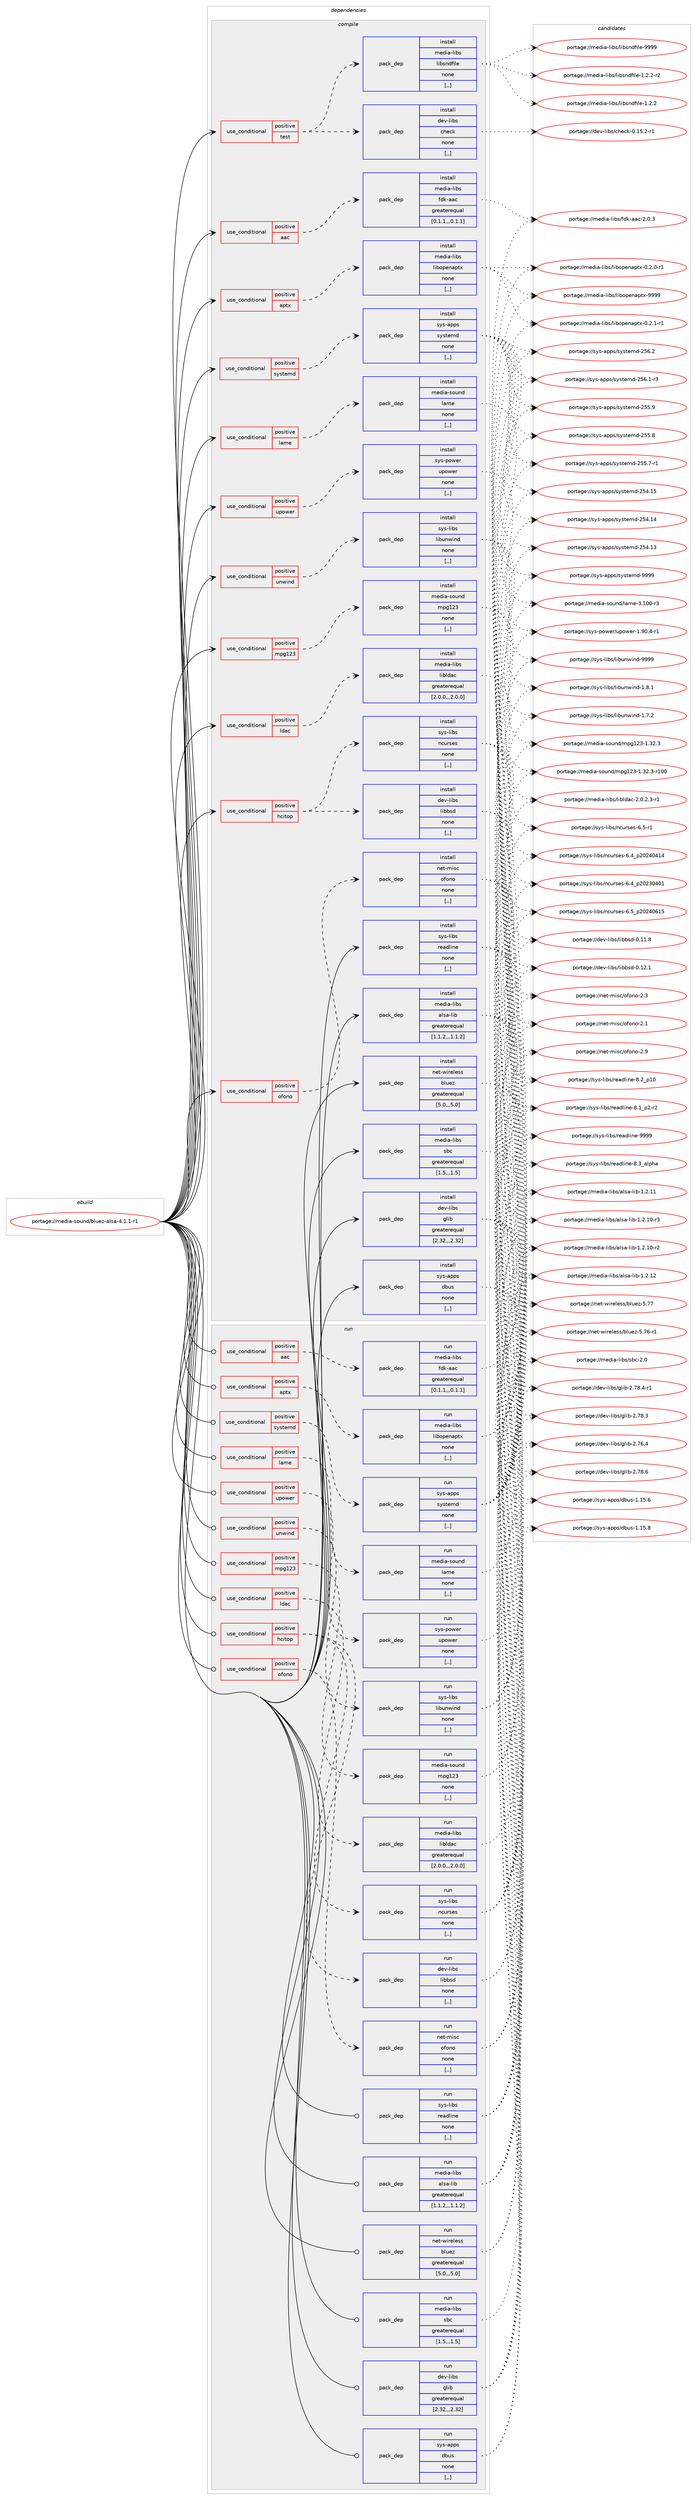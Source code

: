 digraph prolog {

# *************
# Graph options
# *************

newrank=true;
concentrate=true;
compound=true;
graph [rankdir=LR,fontname=Helvetica,fontsize=10,ranksep=1.5];#, ranksep=2.5, nodesep=0.2];
edge  [arrowhead=vee];
node  [fontname=Helvetica,fontsize=10];

# **********
# The ebuild
# **********

subgraph cluster_leftcol {
color=gray;
rank=same;
label=<<i>ebuild</i>>;
id [label="portage://media-sound/bluez-alsa-4.1.1-r1", color=red, width=4, href="../media-sound/bluez-alsa-4.1.1-r1.svg"];
}

# ****************
# The dependencies
# ****************

subgraph cluster_midcol {
color=gray;
label=<<i>dependencies</i>>;
subgraph cluster_compile {
fillcolor="#eeeeee";
style=filled;
label=<<i>compile</i>>;
subgraph cond78597 {
dependency310716 [label=<<TABLE BORDER="0" CELLBORDER="1" CELLSPACING="0" CELLPADDING="4"><TR><TD ROWSPAN="3" CELLPADDING="10">use_conditional</TD></TR><TR><TD>positive</TD></TR><TR><TD>aac</TD></TR></TABLE>>, shape=none, color=red];
subgraph pack229688 {
dependency310717 [label=<<TABLE BORDER="0" CELLBORDER="1" CELLSPACING="0" CELLPADDING="4" WIDTH="220"><TR><TD ROWSPAN="6" CELLPADDING="30">pack_dep</TD></TR><TR><TD WIDTH="110">install</TD></TR><TR><TD>media-libs</TD></TR><TR><TD>fdk-aac</TD></TR><TR><TD>greaterequal</TD></TR><TR><TD>[0.1.1,,,0.1.1]</TD></TR></TABLE>>, shape=none, color=blue];
}
dependency310716:e -> dependency310717:w [weight=20,style="dashed",arrowhead="vee"];
}
id:e -> dependency310716:w [weight=20,style="solid",arrowhead="vee"];
subgraph cond78598 {
dependency310718 [label=<<TABLE BORDER="0" CELLBORDER="1" CELLSPACING="0" CELLPADDING="4"><TR><TD ROWSPAN="3" CELLPADDING="10">use_conditional</TD></TR><TR><TD>positive</TD></TR><TR><TD>aptx</TD></TR></TABLE>>, shape=none, color=red];
subgraph pack229689 {
dependency310719 [label=<<TABLE BORDER="0" CELLBORDER="1" CELLSPACING="0" CELLPADDING="4" WIDTH="220"><TR><TD ROWSPAN="6" CELLPADDING="30">pack_dep</TD></TR><TR><TD WIDTH="110">install</TD></TR><TR><TD>media-libs</TD></TR><TR><TD>libopenaptx</TD></TR><TR><TD>none</TD></TR><TR><TD>[,,]</TD></TR></TABLE>>, shape=none, color=blue];
}
dependency310718:e -> dependency310719:w [weight=20,style="dashed",arrowhead="vee"];
}
id:e -> dependency310718:w [weight=20,style="solid",arrowhead="vee"];
subgraph cond78599 {
dependency310720 [label=<<TABLE BORDER="0" CELLBORDER="1" CELLSPACING="0" CELLPADDING="4"><TR><TD ROWSPAN="3" CELLPADDING="10">use_conditional</TD></TR><TR><TD>positive</TD></TR><TR><TD>hcitop</TD></TR></TABLE>>, shape=none, color=red];
subgraph pack229690 {
dependency310721 [label=<<TABLE BORDER="0" CELLBORDER="1" CELLSPACING="0" CELLPADDING="4" WIDTH="220"><TR><TD ROWSPAN="6" CELLPADDING="30">pack_dep</TD></TR><TR><TD WIDTH="110">install</TD></TR><TR><TD>dev-libs</TD></TR><TR><TD>libbsd</TD></TR><TR><TD>none</TD></TR><TR><TD>[,,]</TD></TR></TABLE>>, shape=none, color=blue];
}
dependency310720:e -> dependency310721:w [weight=20,style="dashed",arrowhead="vee"];
subgraph pack229691 {
dependency310722 [label=<<TABLE BORDER="0" CELLBORDER="1" CELLSPACING="0" CELLPADDING="4" WIDTH="220"><TR><TD ROWSPAN="6" CELLPADDING="30">pack_dep</TD></TR><TR><TD WIDTH="110">install</TD></TR><TR><TD>sys-libs</TD></TR><TR><TD>ncurses</TD></TR><TR><TD>none</TD></TR><TR><TD>[,,]</TD></TR></TABLE>>, shape=none, color=blue];
}
dependency310720:e -> dependency310722:w [weight=20,style="dashed",arrowhead="vee"];
}
id:e -> dependency310720:w [weight=20,style="solid",arrowhead="vee"];
subgraph cond78600 {
dependency310723 [label=<<TABLE BORDER="0" CELLBORDER="1" CELLSPACING="0" CELLPADDING="4"><TR><TD ROWSPAN="3" CELLPADDING="10">use_conditional</TD></TR><TR><TD>positive</TD></TR><TR><TD>lame</TD></TR></TABLE>>, shape=none, color=red];
subgraph pack229692 {
dependency310724 [label=<<TABLE BORDER="0" CELLBORDER="1" CELLSPACING="0" CELLPADDING="4" WIDTH="220"><TR><TD ROWSPAN="6" CELLPADDING="30">pack_dep</TD></TR><TR><TD WIDTH="110">install</TD></TR><TR><TD>media-sound</TD></TR><TR><TD>lame</TD></TR><TR><TD>none</TD></TR><TR><TD>[,,]</TD></TR></TABLE>>, shape=none, color=blue];
}
dependency310723:e -> dependency310724:w [weight=20,style="dashed",arrowhead="vee"];
}
id:e -> dependency310723:w [weight=20,style="solid",arrowhead="vee"];
subgraph cond78601 {
dependency310725 [label=<<TABLE BORDER="0" CELLBORDER="1" CELLSPACING="0" CELLPADDING="4"><TR><TD ROWSPAN="3" CELLPADDING="10">use_conditional</TD></TR><TR><TD>positive</TD></TR><TR><TD>ldac</TD></TR></TABLE>>, shape=none, color=red];
subgraph pack229693 {
dependency310726 [label=<<TABLE BORDER="0" CELLBORDER="1" CELLSPACING="0" CELLPADDING="4" WIDTH="220"><TR><TD ROWSPAN="6" CELLPADDING="30">pack_dep</TD></TR><TR><TD WIDTH="110">install</TD></TR><TR><TD>media-libs</TD></TR><TR><TD>libldac</TD></TR><TR><TD>greaterequal</TD></TR><TR><TD>[2.0.0,,,2.0.0]</TD></TR></TABLE>>, shape=none, color=blue];
}
dependency310725:e -> dependency310726:w [weight=20,style="dashed",arrowhead="vee"];
}
id:e -> dependency310725:w [weight=20,style="solid",arrowhead="vee"];
subgraph cond78602 {
dependency310727 [label=<<TABLE BORDER="0" CELLBORDER="1" CELLSPACING="0" CELLPADDING="4"><TR><TD ROWSPAN="3" CELLPADDING="10">use_conditional</TD></TR><TR><TD>positive</TD></TR><TR><TD>mpg123</TD></TR></TABLE>>, shape=none, color=red];
subgraph pack229694 {
dependency310728 [label=<<TABLE BORDER="0" CELLBORDER="1" CELLSPACING="0" CELLPADDING="4" WIDTH="220"><TR><TD ROWSPAN="6" CELLPADDING="30">pack_dep</TD></TR><TR><TD WIDTH="110">install</TD></TR><TR><TD>media-sound</TD></TR><TR><TD>mpg123</TD></TR><TR><TD>none</TD></TR><TR><TD>[,,]</TD></TR></TABLE>>, shape=none, color=blue];
}
dependency310727:e -> dependency310728:w [weight=20,style="dashed",arrowhead="vee"];
}
id:e -> dependency310727:w [weight=20,style="solid",arrowhead="vee"];
subgraph cond78603 {
dependency310729 [label=<<TABLE BORDER="0" CELLBORDER="1" CELLSPACING="0" CELLPADDING="4"><TR><TD ROWSPAN="3" CELLPADDING="10">use_conditional</TD></TR><TR><TD>positive</TD></TR><TR><TD>ofono</TD></TR></TABLE>>, shape=none, color=red];
subgraph pack229695 {
dependency310730 [label=<<TABLE BORDER="0" CELLBORDER="1" CELLSPACING="0" CELLPADDING="4" WIDTH="220"><TR><TD ROWSPAN="6" CELLPADDING="30">pack_dep</TD></TR><TR><TD WIDTH="110">install</TD></TR><TR><TD>net-misc</TD></TR><TR><TD>ofono</TD></TR><TR><TD>none</TD></TR><TR><TD>[,,]</TD></TR></TABLE>>, shape=none, color=blue];
}
dependency310729:e -> dependency310730:w [weight=20,style="dashed",arrowhead="vee"];
}
id:e -> dependency310729:w [weight=20,style="solid",arrowhead="vee"];
subgraph cond78604 {
dependency310731 [label=<<TABLE BORDER="0" CELLBORDER="1" CELLSPACING="0" CELLPADDING="4"><TR><TD ROWSPAN="3" CELLPADDING="10">use_conditional</TD></TR><TR><TD>positive</TD></TR><TR><TD>systemd</TD></TR></TABLE>>, shape=none, color=red];
subgraph pack229696 {
dependency310732 [label=<<TABLE BORDER="0" CELLBORDER="1" CELLSPACING="0" CELLPADDING="4" WIDTH="220"><TR><TD ROWSPAN="6" CELLPADDING="30">pack_dep</TD></TR><TR><TD WIDTH="110">install</TD></TR><TR><TD>sys-apps</TD></TR><TR><TD>systemd</TD></TR><TR><TD>none</TD></TR><TR><TD>[,,]</TD></TR></TABLE>>, shape=none, color=blue];
}
dependency310731:e -> dependency310732:w [weight=20,style="dashed",arrowhead="vee"];
}
id:e -> dependency310731:w [weight=20,style="solid",arrowhead="vee"];
subgraph cond78605 {
dependency310733 [label=<<TABLE BORDER="0" CELLBORDER="1" CELLSPACING="0" CELLPADDING="4"><TR><TD ROWSPAN="3" CELLPADDING="10">use_conditional</TD></TR><TR><TD>positive</TD></TR><TR><TD>test</TD></TR></TABLE>>, shape=none, color=red];
subgraph pack229697 {
dependency310734 [label=<<TABLE BORDER="0" CELLBORDER="1" CELLSPACING="0" CELLPADDING="4" WIDTH="220"><TR><TD ROWSPAN="6" CELLPADDING="30">pack_dep</TD></TR><TR><TD WIDTH="110">install</TD></TR><TR><TD>dev-libs</TD></TR><TR><TD>check</TD></TR><TR><TD>none</TD></TR><TR><TD>[,,]</TD></TR></TABLE>>, shape=none, color=blue];
}
dependency310733:e -> dependency310734:w [weight=20,style="dashed",arrowhead="vee"];
subgraph pack229698 {
dependency310735 [label=<<TABLE BORDER="0" CELLBORDER="1" CELLSPACING="0" CELLPADDING="4" WIDTH="220"><TR><TD ROWSPAN="6" CELLPADDING="30">pack_dep</TD></TR><TR><TD WIDTH="110">install</TD></TR><TR><TD>media-libs</TD></TR><TR><TD>libsndfile</TD></TR><TR><TD>none</TD></TR><TR><TD>[,,]</TD></TR></TABLE>>, shape=none, color=blue];
}
dependency310733:e -> dependency310735:w [weight=20,style="dashed",arrowhead="vee"];
}
id:e -> dependency310733:w [weight=20,style="solid",arrowhead="vee"];
subgraph cond78606 {
dependency310736 [label=<<TABLE BORDER="0" CELLBORDER="1" CELLSPACING="0" CELLPADDING="4"><TR><TD ROWSPAN="3" CELLPADDING="10">use_conditional</TD></TR><TR><TD>positive</TD></TR><TR><TD>unwind</TD></TR></TABLE>>, shape=none, color=red];
subgraph pack229699 {
dependency310737 [label=<<TABLE BORDER="0" CELLBORDER="1" CELLSPACING="0" CELLPADDING="4" WIDTH="220"><TR><TD ROWSPAN="6" CELLPADDING="30">pack_dep</TD></TR><TR><TD WIDTH="110">install</TD></TR><TR><TD>sys-libs</TD></TR><TR><TD>libunwind</TD></TR><TR><TD>none</TD></TR><TR><TD>[,,]</TD></TR></TABLE>>, shape=none, color=blue];
}
dependency310736:e -> dependency310737:w [weight=20,style="dashed",arrowhead="vee"];
}
id:e -> dependency310736:w [weight=20,style="solid",arrowhead="vee"];
subgraph cond78607 {
dependency310738 [label=<<TABLE BORDER="0" CELLBORDER="1" CELLSPACING="0" CELLPADDING="4"><TR><TD ROWSPAN="3" CELLPADDING="10">use_conditional</TD></TR><TR><TD>positive</TD></TR><TR><TD>upower</TD></TR></TABLE>>, shape=none, color=red];
subgraph pack229700 {
dependency310739 [label=<<TABLE BORDER="0" CELLBORDER="1" CELLSPACING="0" CELLPADDING="4" WIDTH="220"><TR><TD ROWSPAN="6" CELLPADDING="30">pack_dep</TD></TR><TR><TD WIDTH="110">install</TD></TR><TR><TD>sys-power</TD></TR><TR><TD>upower</TD></TR><TR><TD>none</TD></TR><TR><TD>[,,]</TD></TR></TABLE>>, shape=none, color=blue];
}
dependency310738:e -> dependency310739:w [weight=20,style="dashed",arrowhead="vee"];
}
id:e -> dependency310738:w [weight=20,style="solid",arrowhead="vee"];
subgraph pack229701 {
dependency310740 [label=<<TABLE BORDER="0" CELLBORDER="1" CELLSPACING="0" CELLPADDING="4" WIDTH="220"><TR><TD ROWSPAN="6" CELLPADDING="30">pack_dep</TD></TR><TR><TD WIDTH="110">install</TD></TR><TR><TD>dev-libs</TD></TR><TR><TD>glib</TD></TR><TR><TD>greaterequal</TD></TR><TR><TD>[2.32,,,2.32]</TD></TR></TABLE>>, shape=none, color=blue];
}
id:e -> dependency310740:w [weight=20,style="solid",arrowhead="vee"];
subgraph pack229702 {
dependency310741 [label=<<TABLE BORDER="0" CELLBORDER="1" CELLSPACING="0" CELLPADDING="4" WIDTH="220"><TR><TD ROWSPAN="6" CELLPADDING="30">pack_dep</TD></TR><TR><TD WIDTH="110">install</TD></TR><TR><TD>media-libs</TD></TR><TR><TD>alsa-lib</TD></TR><TR><TD>greaterequal</TD></TR><TR><TD>[1.1.2,,,1.1.2]</TD></TR></TABLE>>, shape=none, color=blue];
}
id:e -> dependency310741:w [weight=20,style="solid",arrowhead="vee"];
subgraph pack229703 {
dependency310742 [label=<<TABLE BORDER="0" CELLBORDER="1" CELLSPACING="0" CELLPADDING="4" WIDTH="220"><TR><TD ROWSPAN="6" CELLPADDING="30">pack_dep</TD></TR><TR><TD WIDTH="110">install</TD></TR><TR><TD>media-libs</TD></TR><TR><TD>sbc</TD></TR><TR><TD>greaterequal</TD></TR><TR><TD>[1.5,,,1.5]</TD></TR></TABLE>>, shape=none, color=blue];
}
id:e -> dependency310742:w [weight=20,style="solid",arrowhead="vee"];
subgraph pack229704 {
dependency310743 [label=<<TABLE BORDER="0" CELLBORDER="1" CELLSPACING="0" CELLPADDING="4" WIDTH="220"><TR><TD ROWSPAN="6" CELLPADDING="30">pack_dep</TD></TR><TR><TD WIDTH="110">install</TD></TR><TR><TD>net-wireless</TD></TR><TR><TD>bluez</TD></TR><TR><TD>greaterequal</TD></TR><TR><TD>[5.0,,,5.0]</TD></TR></TABLE>>, shape=none, color=blue];
}
id:e -> dependency310743:w [weight=20,style="solid",arrowhead="vee"];
subgraph pack229705 {
dependency310744 [label=<<TABLE BORDER="0" CELLBORDER="1" CELLSPACING="0" CELLPADDING="4" WIDTH="220"><TR><TD ROWSPAN="6" CELLPADDING="30">pack_dep</TD></TR><TR><TD WIDTH="110">install</TD></TR><TR><TD>sys-apps</TD></TR><TR><TD>dbus</TD></TR><TR><TD>none</TD></TR><TR><TD>[,,]</TD></TR></TABLE>>, shape=none, color=blue];
}
id:e -> dependency310744:w [weight=20,style="solid",arrowhead="vee"];
subgraph pack229706 {
dependency310745 [label=<<TABLE BORDER="0" CELLBORDER="1" CELLSPACING="0" CELLPADDING="4" WIDTH="220"><TR><TD ROWSPAN="6" CELLPADDING="30">pack_dep</TD></TR><TR><TD WIDTH="110">install</TD></TR><TR><TD>sys-libs</TD></TR><TR><TD>readline</TD></TR><TR><TD>none</TD></TR><TR><TD>[,,]</TD></TR></TABLE>>, shape=none, color=blue];
}
id:e -> dependency310745:w [weight=20,style="solid",arrowhead="vee"];
}
subgraph cluster_compileandrun {
fillcolor="#eeeeee";
style=filled;
label=<<i>compile and run</i>>;
}
subgraph cluster_run {
fillcolor="#eeeeee";
style=filled;
label=<<i>run</i>>;
subgraph cond78608 {
dependency310746 [label=<<TABLE BORDER="0" CELLBORDER="1" CELLSPACING="0" CELLPADDING="4"><TR><TD ROWSPAN="3" CELLPADDING="10">use_conditional</TD></TR><TR><TD>positive</TD></TR><TR><TD>aac</TD></TR></TABLE>>, shape=none, color=red];
subgraph pack229707 {
dependency310747 [label=<<TABLE BORDER="0" CELLBORDER="1" CELLSPACING="0" CELLPADDING="4" WIDTH="220"><TR><TD ROWSPAN="6" CELLPADDING="30">pack_dep</TD></TR><TR><TD WIDTH="110">run</TD></TR><TR><TD>media-libs</TD></TR><TR><TD>fdk-aac</TD></TR><TR><TD>greaterequal</TD></TR><TR><TD>[0.1.1,,,0.1.1]</TD></TR></TABLE>>, shape=none, color=blue];
}
dependency310746:e -> dependency310747:w [weight=20,style="dashed",arrowhead="vee"];
}
id:e -> dependency310746:w [weight=20,style="solid",arrowhead="odot"];
subgraph cond78609 {
dependency310748 [label=<<TABLE BORDER="0" CELLBORDER="1" CELLSPACING="0" CELLPADDING="4"><TR><TD ROWSPAN="3" CELLPADDING="10">use_conditional</TD></TR><TR><TD>positive</TD></TR><TR><TD>aptx</TD></TR></TABLE>>, shape=none, color=red];
subgraph pack229708 {
dependency310749 [label=<<TABLE BORDER="0" CELLBORDER="1" CELLSPACING="0" CELLPADDING="4" WIDTH="220"><TR><TD ROWSPAN="6" CELLPADDING="30">pack_dep</TD></TR><TR><TD WIDTH="110">run</TD></TR><TR><TD>media-libs</TD></TR><TR><TD>libopenaptx</TD></TR><TR><TD>none</TD></TR><TR><TD>[,,]</TD></TR></TABLE>>, shape=none, color=blue];
}
dependency310748:e -> dependency310749:w [weight=20,style="dashed",arrowhead="vee"];
}
id:e -> dependency310748:w [weight=20,style="solid",arrowhead="odot"];
subgraph cond78610 {
dependency310750 [label=<<TABLE BORDER="0" CELLBORDER="1" CELLSPACING="0" CELLPADDING="4"><TR><TD ROWSPAN="3" CELLPADDING="10">use_conditional</TD></TR><TR><TD>positive</TD></TR><TR><TD>hcitop</TD></TR></TABLE>>, shape=none, color=red];
subgraph pack229709 {
dependency310751 [label=<<TABLE BORDER="0" CELLBORDER="1" CELLSPACING="0" CELLPADDING="4" WIDTH="220"><TR><TD ROWSPAN="6" CELLPADDING="30">pack_dep</TD></TR><TR><TD WIDTH="110">run</TD></TR><TR><TD>dev-libs</TD></TR><TR><TD>libbsd</TD></TR><TR><TD>none</TD></TR><TR><TD>[,,]</TD></TR></TABLE>>, shape=none, color=blue];
}
dependency310750:e -> dependency310751:w [weight=20,style="dashed",arrowhead="vee"];
subgraph pack229710 {
dependency310752 [label=<<TABLE BORDER="0" CELLBORDER="1" CELLSPACING="0" CELLPADDING="4" WIDTH="220"><TR><TD ROWSPAN="6" CELLPADDING="30">pack_dep</TD></TR><TR><TD WIDTH="110">run</TD></TR><TR><TD>sys-libs</TD></TR><TR><TD>ncurses</TD></TR><TR><TD>none</TD></TR><TR><TD>[,,]</TD></TR></TABLE>>, shape=none, color=blue];
}
dependency310750:e -> dependency310752:w [weight=20,style="dashed",arrowhead="vee"];
}
id:e -> dependency310750:w [weight=20,style="solid",arrowhead="odot"];
subgraph cond78611 {
dependency310753 [label=<<TABLE BORDER="0" CELLBORDER="1" CELLSPACING="0" CELLPADDING="4"><TR><TD ROWSPAN="3" CELLPADDING="10">use_conditional</TD></TR><TR><TD>positive</TD></TR><TR><TD>lame</TD></TR></TABLE>>, shape=none, color=red];
subgraph pack229711 {
dependency310754 [label=<<TABLE BORDER="0" CELLBORDER="1" CELLSPACING="0" CELLPADDING="4" WIDTH="220"><TR><TD ROWSPAN="6" CELLPADDING="30">pack_dep</TD></TR><TR><TD WIDTH="110">run</TD></TR><TR><TD>media-sound</TD></TR><TR><TD>lame</TD></TR><TR><TD>none</TD></TR><TR><TD>[,,]</TD></TR></TABLE>>, shape=none, color=blue];
}
dependency310753:e -> dependency310754:w [weight=20,style="dashed",arrowhead="vee"];
}
id:e -> dependency310753:w [weight=20,style="solid",arrowhead="odot"];
subgraph cond78612 {
dependency310755 [label=<<TABLE BORDER="0" CELLBORDER="1" CELLSPACING="0" CELLPADDING="4"><TR><TD ROWSPAN="3" CELLPADDING="10">use_conditional</TD></TR><TR><TD>positive</TD></TR><TR><TD>ldac</TD></TR></TABLE>>, shape=none, color=red];
subgraph pack229712 {
dependency310756 [label=<<TABLE BORDER="0" CELLBORDER="1" CELLSPACING="0" CELLPADDING="4" WIDTH="220"><TR><TD ROWSPAN="6" CELLPADDING="30">pack_dep</TD></TR><TR><TD WIDTH="110">run</TD></TR><TR><TD>media-libs</TD></TR><TR><TD>libldac</TD></TR><TR><TD>greaterequal</TD></TR><TR><TD>[2.0.0,,,2.0.0]</TD></TR></TABLE>>, shape=none, color=blue];
}
dependency310755:e -> dependency310756:w [weight=20,style="dashed",arrowhead="vee"];
}
id:e -> dependency310755:w [weight=20,style="solid",arrowhead="odot"];
subgraph cond78613 {
dependency310757 [label=<<TABLE BORDER="0" CELLBORDER="1" CELLSPACING="0" CELLPADDING="4"><TR><TD ROWSPAN="3" CELLPADDING="10">use_conditional</TD></TR><TR><TD>positive</TD></TR><TR><TD>mpg123</TD></TR></TABLE>>, shape=none, color=red];
subgraph pack229713 {
dependency310758 [label=<<TABLE BORDER="0" CELLBORDER="1" CELLSPACING="0" CELLPADDING="4" WIDTH="220"><TR><TD ROWSPAN="6" CELLPADDING="30">pack_dep</TD></TR><TR><TD WIDTH="110">run</TD></TR><TR><TD>media-sound</TD></TR><TR><TD>mpg123</TD></TR><TR><TD>none</TD></TR><TR><TD>[,,]</TD></TR></TABLE>>, shape=none, color=blue];
}
dependency310757:e -> dependency310758:w [weight=20,style="dashed",arrowhead="vee"];
}
id:e -> dependency310757:w [weight=20,style="solid",arrowhead="odot"];
subgraph cond78614 {
dependency310759 [label=<<TABLE BORDER="0" CELLBORDER="1" CELLSPACING="0" CELLPADDING="4"><TR><TD ROWSPAN="3" CELLPADDING="10">use_conditional</TD></TR><TR><TD>positive</TD></TR><TR><TD>ofono</TD></TR></TABLE>>, shape=none, color=red];
subgraph pack229714 {
dependency310760 [label=<<TABLE BORDER="0" CELLBORDER="1" CELLSPACING="0" CELLPADDING="4" WIDTH="220"><TR><TD ROWSPAN="6" CELLPADDING="30">pack_dep</TD></TR><TR><TD WIDTH="110">run</TD></TR><TR><TD>net-misc</TD></TR><TR><TD>ofono</TD></TR><TR><TD>none</TD></TR><TR><TD>[,,]</TD></TR></TABLE>>, shape=none, color=blue];
}
dependency310759:e -> dependency310760:w [weight=20,style="dashed",arrowhead="vee"];
}
id:e -> dependency310759:w [weight=20,style="solid",arrowhead="odot"];
subgraph cond78615 {
dependency310761 [label=<<TABLE BORDER="0" CELLBORDER="1" CELLSPACING="0" CELLPADDING="4"><TR><TD ROWSPAN="3" CELLPADDING="10">use_conditional</TD></TR><TR><TD>positive</TD></TR><TR><TD>systemd</TD></TR></TABLE>>, shape=none, color=red];
subgraph pack229715 {
dependency310762 [label=<<TABLE BORDER="0" CELLBORDER="1" CELLSPACING="0" CELLPADDING="4" WIDTH="220"><TR><TD ROWSPAN="6" CELLPADDING="30">pack_dep</TD></TR><TR><TD WIDTH="110">run</TD></TR><TR><TD>sys-apps</TD></TR><TR><TD>systemd</TD></TR><TR><TD>none</TD></TR><TR><TD>[,,]</TD></TR></TABLE>>, shape=none, color=blue];
}
dependency310761:e -> dependency310762:w [weight=20,style="dashed",arrowhead="vee"];
}
id:e -> dependency310761:w [weight=20,style="solid",arrowhead="odot"];
subgraph cond78616 {
dependency310763 [label=<<TABLE BORDER="0" CELLBORDER="1" CELLSPACING="0" CELLPADDING="4"><TR><TD ROWSPAN="3" CELLPADDING="10">use_conditional</TD></TR><TR><TD>positive</TD></TR><TR><TD>unwind</TD></TR></TABLE>>, shape=none, color=red];
subgraph pack229716 {
dependency310764 [label=<<TABLE BORDER="0" CELLBORDER="1" CELLSPACING="0" CELLPADDING="4" WIDTH="220"><TR><TD ROWSPAN="6" CELLPADDING="30">pack_dep</TD></TR><TR><TD WIDTH="110">run</TD></TR><TR><TD>sys-libs</TD></TR><TR><TD>libunwind</TD></TR><TR><TD>none</TD></TR><TR><TD>[,,]</TD></TR></TABLE>>, shape=none, color=blue];
}
dependency310763:e -> dependency310764:w [weight=20,style="dashed",arrowhead="vee"];
}
id:e -> dependency310763:w [weight=20,style="solid",arrowhead="odot"];
subgraph cond78617 {
dependency310765 [label=<<TABLE BORDER="0" CELLBORDER="1" CELLSPACING="0" CELLPADDING="4"><TR><TD ROWSPAN="3" CELLPADDING="10">use_conditional</TD></TR><TR><TD>positive</TD></TR><TR><TD>upower</TD></TR></TABLE>>, shape=none, color=red];
subgraph pack229717 {
dependency310766 [label=<<TABLE BORDER="0" CELLBORDER="1" CELLSPACING="0" CELLPADDING="4" WIDTH="220"><TR><TD ROWSPAN="6" CELLPADDING="30">pack_dep</TD></TR><TR><TD WIDTH="110">run</TD></TR><TR><TD>sys-power</TD></TR><TR><TD>upower</TD></TR><TR><TD>none</TD></TR><TR><TD>[,,]</TD></TR></TABLE>>, shape=none, color=blue];
}
dependency310765:e -> dependency310766:w [weight=20,style="dashed",arrowhead="vee"];
}
id:e -> dependency310765:w [weight=20,style="solid",arrowhead="odot"];
subgraph pack229718 {
dependency310767 [label=<<TABLE BORDER="0" CELLBORDER="1" CELLSPACING="0" CELLPADDING="4" WIDTH="220"><TR><TD ROWSPAN="6" CELLPADDING="30">pack_dep</TD></TR><TR><TD WIDTH="110">run</TD></TR><TR><TD>dev-libs</TD></TR><TR><TD>glib</TD></TR><TR><TD>greaterequal</TD></TR><TR><TD>[2.32,,,2.32]</TD></TR></TABLE>>, shape=none, color=blue];
}
id:e -> dependency310767:w [weight=20,style="solid",arrowhead="odot"];
subgraph pack229719 {
dependency310768 [label=<<TABLE BORDER="0" CELLBORDER="1" CELLSPACING="0" CELLPADDING="4" WIDTH="220"><TR><TD ROWSPAN="6" CELLPADDING="30">pack_dep</TD></TR><TR><TD WIDTH="110">run</TD></TR><TR><TD>media-libs</TD></TR><TR><TD>alsa-lib</TD></TR><TR><TD>greaterequal</TD></TR><TR><TD>[1.1.2,,,1.1.2]</TD></TR></TABLE>>, shape=none, color=blue];
}
id:e -> dependency310768:w [weight=20,style="solid",arrowhead="odot"];
subgraph pack229720 {
dependency310769 [label=<<TABLE BORDER="0" CELLBORDER="1" CELLSPACING="0" CELLPADDING="4" WIDTH="220"><TR><TD ROWSPAN="6" CELLPADDING="30">pack_dep</TD></TR><TR><TD WIDTH="110">run</TD></TR><TR><TD>media-libs</TD></TR><TR><TD>sbc</TD></TR><TR><TD>greaterequal</TD></TR><TR><TD>[1.5,,,1.5]</TD></TR></TABLE>>, shape=none, color=blue];
}
id:e -> dependency310769:w [weight=20,style="solid",arrowhead="odot"];
subgraph pack229721 {
dependency310770 [label=<<TABLE BORDER="0" CELLBORDER="1" CELLSPACING="0" CELLPADDING="4" WIDTH="220"><TR><TD ROWSPAN="6" CELLPADDING="30">pack_dep</TD></TR><TR><TD WIDTH="110">run</TD></TR><TR><TD>net-wireless</TD></TR><TR><TD>bluez</TD></TR><TR><TD>greaterequal</TD></TR><TR><TD>[5.0,,,5.0]</TD></TR></TABLE>>, shape=none, color=blue];
}
id:e -> dependency310770:w [weight=20,style="solid",arrowhead="odot"];
subgraph pack229722 {
dependency310771 [label=<<TABLE BORDER="0" CELLBORDER="1" CELLSPACING="0" CELLPADDING="4" WIDTH="220"><TR><TD ROWSPAN="6" CELLPADDING="30">pack_dep</TD></TR><TR><TD WIDTH="110">run</TD></TR><TR><TD>sys-apps</TD></TR><TR><TD>dbus</TD></TR><TR><TD>none</TD></TR><TR><TD>[,,]</TD></TR></TABLE>>, shape=none, color=blue];
}
id:e -> dependency310771:w [weight=20,style="solid",arrowhead="odot"];
subgraph pack229723 {
dependency310772 [label=<<TABLE BORDER="0" CELLBORDER="1" CELLSPACING="0" CELLPADDING="4" WIDTH="220"><TR><TD ROWSPAN="6" CELLPADDING="30">pack_dep</TD></TR><TR><TD WIDTH="110">run</TD></TR><TR><TD>sys-libs</TD></TR><TR><TD>readline</TD></TR><TR><TD>none</TD></TR><TR><TD>[,,]</TD></TR></TABLE>>, shape=none, color=blue];
}
id:e -> dependency310772:w [weight=20,style="solid",arrowhead="odot"];
}
}

# **************
# The candidates
# **************

subgraph cluster_choices {
rank=same;
color=gray;
label=<<i>candidates</i>>;

subgraph choice229688 {
color=black;
nodesep=1;
choice1091011001059745108105981154710210010745979799455046484651 [label="portage://media-libs/fdk-aac-2.0.3", color=red, width=4,href="../media-libs/fdk-aac-2.0.3.svg"];
dependency310717:e -> choice1091011001059745108105981154710210010745979799455046484651:w [style=dotted,weight="100"];
}
subgraph choice229689 {
color=black;
nodesep=1;
choice1091011001059745108105981154710810598111112101110971121161204557575757 [label="portage://media-libs/libopenaptx-9999", color=red, width=4,href="../media-libs/libopenaptx-9999.svg"];
choice1091011001059745108105981154710810598111112101110971121161204548465046494511449 [label="portage://media-libs/libopenaptx-0.2.1-r1", color=red, width=4,href="../media-libs/libopenaptx-0.2.1-r1.svg"];
choice1091011001059745108105981154710810598111112101110971121161204548465046484511449 [label="portage://media-libs/libopenaptx-0.2.0-r1", color=red, width=4,href="../media-libs/libopenaptx-0.2.0-r1.svg"];
dependency310719:e -> choice1091011001059745108105981154710810598111112101110971121161204557575757:w [style=dotted,weight="100"];
dependency310719:e -> choice1091011001059745108105981154710810598111112101110971121161204548465046494511449:w [style=dotted,weight="100"];
dependency310719:e -> choice1091011001059745108105981154710810598111112101110971121161204548465046484511449:w [style=dotted,weight="100"];
}
subgraph choice229690 {
color=black;
nodesep=1;
choice100101118451081059811547108105989811510045484649504649 [label="portage://dev-libs/libbsd-0.12.1", color=red, width=4,href="../dev-libs/libbsd-0.12.1.svg"];
choice100101118451081059811547108105989811510045484649494656 [label="portage://dev-libs/libbsd-0.11.8", color=red, width=4,href="../dev-libs/libbsd-0.11.8.svg"];
dependency310721:e -> choice100101118451081059811547108105989811510045484649504649:w [style=dotted,weight="100"];
dependency310721:e -> choice100101118451081059811547108105989811510045484649494656:w [style=dotted,weight="100"];
}
subgraph choice229691 {
color=black;
nodesep=1;
choice1151211154510810598115471109911711411510111545544653951125048505248544953 [label="portage://sys-libs/ncurses-6.5_p20240615", color=red, width=4,href="../sys-libs/ncurses-6.5_p20240615.svg"];
choice11512111545108105981154711099117114115101115455446534511449 [label="portage://sys-libs/ncurses-6.5-r1", color=red, width=4,href="../sys-libs/ncurses-6.5-r1.svg"];
choice1151211154510810598115471109911711411510111545544652951125048505248524952 [label="portage://sys-libs/ncurses-6.4_p20240414", color=red, width=4,href="../sys-libs/ncurses-6.4_p20240414.svg"];
choice1151211154510810598115471109911711411510111545544652951125048505148524849 [label="portage://sys-libs/ncurses-6.4_p20230401", color=red, width=4,href="../sys-libs/ncurses-6.4_p20230401.svg"];
dependency310722:e -> choice1151211154510810598115471109911711411510111545544653951125048505248544953:w [style=dotted,weight="100"];
dependency310722:e -> choice11512111545108105981154711099117114115101115455446534511449:w [style=dotted,weight="100"];
dependency310722:e -> choice1151211154510810598115471109911711411510111545544652951125048505248524952:w [style=dotted,weight="100"];
dependency310722:e -> choice1151211154510810598115471109911711411510111545544652951125048505148524849:w [style=dotted,weight="100"];
}
subgraph choice229692 {
color=black;
nodesep=1;
choice109101100105974511511111711010047108971091014551464948484511451 [label="portage://media-sound/lame-3.100-r3", color=red, width=4,href="../media-sound/lame-3.100-r3.svg"];
dependency310724:e -> choice109101100105974511511111711010047108971091014551464948484511451:w [style=dotted,weight="100"];
}
subgraph choice229693 {
color=black;
nodesep=1;
choice1091011001059745108105981154710810598108100979945504648465046514511449 [label="portage://media-libs/libldac-2.0.2.3-r1", color=red, width=4,href="../media-libs/libldac-2.0.2.3-r1.svg"];
dependency310726:e -> choice1091011001059745108105981154710810598108100979945504648465046514511449:w [style=dotted,weight="100"];
}
subgraph choice229694 {
color=black;
nodesep=1;
choice1091011001059745115111117110100471091121034950514549465150465145114494848 [label="portage://media-sound/mpg123-1.32.3-r100", color=red, width=4,href="../media-sound/mpg123-1.32.3-r100.svg"];
choice10910110010597451151111171101004710911210349505145494651504651 [label="portage://media-sound/mpg123-1.32.3", color=red, width=4,href="../media-sound/mpg123-1.32.3.svg"];
dependency310728:e -> choice1091011001059745115111117110100471091121034950514549465150465145114494848:w [style=dotted,weight="100"];
dependency310728:e -> choice10910110010597451151111171101004710911210349505145494651504651:w [style=dotted,weight="100"];
}
subgraph choice229695 {
color=black;
nodesep=1;
choice11010111645109105115994711110211111011145504657 [label="portage://net-misc/ofono-2.9", color=red, width=4,href="../net-misc/ofono-2.9.svg"];
choice11010111645109105115994711110211111011145504651 [label="portage://net-misc/ofono-2.3", color=red, width=4,href="../net-misc/ofono-2.3.svg"];
choice11010111645109105115994711110211111011145504649 [label="portage://net-misc/ofono-2.1", color=red, width=4,href="../net-misc/ofono-2.1.svg"];
dependency310730:e -> choice11010111645109105115994711110211111011145504657:w [style=dotted,weight="100"];
dependency310730:e -> choice11010111645109105115994711110211111011145504651:w [style=dotted,weight="100"];
dependency310730:e -> choice11010111645109105115994711110211111011145504649:w [style=dotted,weight="100"];
}
subgraph choice229696 {
color=black;
nodesep=1;
choice1151211154597112112115471151211151161011091004557575757 [label="portage://sys-apps/systemd-9999", color=red, width=4,href="../sys-apps/systemd-9999.svg"];
choice115121115459711211211547115121115116101109100455053544650 [label="portage://sys-apps/systemd-256.2", color=red, width=4,href="../sys-apps/systemd-256.2.svg"];
choice1151211154597112112115471151211151161011091004550535446494511451 [label="portage://sys-apps/systemd-256.1-r3", color=red, width=4,href="../sys-apps/systemd-256.1-r3.svg"];
choice115121115459711211211547115121115116101109100455053534657 [label="portage://sys-apps/systemd-255.9", color=red, width=4,href="../sys-apps/systemd-255.9.svg"];
choice115121115459711211211547115121115116101109100455053534656 [label="portage://sys-apps/systemd-255.8", color=red, width=4,href="../sys-apps/systemd-255.8.svg"];
choice1151211154597112112115471151211151161011091004550535346554511449 [label="portage://sys-apps/systemd-255.7-r1", color=red, width=4,href="../sys-apps/systemd-255.7-r1.svg"];
choice11512111545971121121154711512111511610110910045505352464953 [label="portage://sys-apps/systemd-254.15", color=red, width=4,href="../sys-apps/systemd-254.15.svg"];
choice11512111545971121121154711512111511610110910045505352464952 [label="portage://sys-apps/systemd-254.14", color=red, width=4,href="../sys-apps/systemd-254.14.svg"];
choice11512111545971121121154711512111511610110910045505352464951 [label="portage://sys-apps/systemd-254.13", color=red, width=4,href="../sys-apps/systemd-254.13.svg"];
dependency310732:e -> choice1151211154597112112115471151211151161011091004557575757:w [style=dotted,weight="100"];
dependency310732:e -> choice115121115459711211211547115121115116101109100455053544650:w [style=dotted,weight="100"];
dependency310732:e -> choice1151211154597112112115471151211151161011091004550535446494511451:w [style=dotted,weight="100"];
dependency310732:e -> choice115121115459711211211547115121115116101109100455053534657:w [style=dotted,weight="100"];
dependency310732:e -> choice115121115459711211211547115121115116101109100455053534656:w [style=dotted,weight="100"];
dependency310732:e -> choice1151211154597112112115471151211151161011091004550535346554511449:w [style=dotted,weight="100"];
dependency310732:e -> choice11512111545971121121154711512111511610110910045505352464953:w [style=dotted,weight="100"];
dependency310732:e -> choice11512111545971121121154711512111511610110910045505352464952:w [style=dotted,weight="100"];
dependency310732:e -> choice11512111545971121121154711512111511610110910045505352464951:w [style=dotted,weight="100"];
}
subgraph choice229697 {
color=black;
nodesep=1;
choice1001011184510810598115479910410199107454846495346504511449 [label="portage://dev-libs/check-0.15.2-r1", color=red, width=4,href="../dev-libs/check-0.15.2-r1.svg"];
dependency310734:e -> choice1001011184510810598115479910410199107454846495346504511449:w [style=dotted,weight="100"];
}
subgraph choice229698 {
color=black;
nodesep=1;
choice10910110010597451081059811547108105981151101001021051081014557575757 [label="portage://media-libs/libsndfile-9999", color=red, width=4,href="../media-libs/libsndfile-9999.svg"];
choice10910110010597451081059811547108105981151101001021051081014549465046504511450 [label="portage://media-libs/libsndfile-1.2.2-r2", color=red, width=4,href="../media-libs/libsndfile-1.2.2-r2.svg"];
choice1091011001059745108105981154710810598115110100102105108101454946504650 [label="portage://media-libs/libsndfile-1.2.2", color=red, width=4,href="../media-libs/libsndfile-1.2.2.svg"];
dependency310735:e -> choice10910110010597451081059811547108105981151101001021051081014557575757:w [style=dotted,weight="100"];
dependency310735:e -> choice10910110010597451081059811547108105981151101001021051081014549465046504511450:w [style=dotted,weight="100"];
dependency310735:e -> choice1091011001059745108105981154710810598115110100102105108101454946504650:w [style=dotted,weight="100"];
}
subgraph choice229699 {
color=black;
nodesep=1;
choice115121115451081059811547108105981171101191051101004557575757 [label="portage://sys-libs/libunwind-9999", color=red, width=4,href="../sys-libs/libunwind-9999.svg"];
choice11512111545108105981154710810598117110119105110100454946564649 [label="portage://sys-libs/libunwind-1.8.1", color=red, width=4,href="../sys-libs/libunwind-1.8.1.svg"];
choice11512111545108105981154710810598117110119105110100454946554650 [label="portage://sys-libs/libunwind-1.7.2", color=red, width=4,href="../sys-libs/libunwind-1.7.2.svg"];
dependency310737:e -> choice115121115451081059811547108105981171101191051101004557575757:w [style=dotted,weight="100"];
dependency310737:e -> choice11512111545108105981154710810598117110119105110100454946564649:w [style=dotted,weight="100"];
dependency310737:e -> choice11512111545108105981154710810598117110119105110100454946554650:w [style=dotted,weight="100"];
}
subgraph choice229700 {
color=black;
nodesep=1;
choice1151211154511211111910111447117112111119101114454946574846524511449 [label="portage://sys-power/upower-1.90.4-r1", color=red, width=4,href="../sys-power/upower-1.90.4-r1.svg"];
dependency310739:e -> choice1151211154511211111910111447117112111119101114454946574846524511449:w [style=dotted,weight="100"];
}
subgraph choice229701 {
color=black;
nodesep=1;
choice1001011184510810598115471031081059845504655564654 [label="portage://dev-libs/glib-2.78.6", color=red, width=4,href="../dev-libs/glib-2.78.6.svg"];
choice10010111845108105981154710310810598455046555646524511449 [label="portage://dev-libs/glib-2.78.4-r1", color=red, width=4,href="../dev-libs/glib-2.78.4-r1.svg"];
choice1001011184510810598115471031081059845504655564651 [label="portage://dev-libs/glib-2.78.3", color=red, width=4,href="../dev-libs/glib-2.78.3.svg"];
choice1001011184510810598115471031081059845504655544652 [label="portage://dev-libs/glib-2.76.4", color=red, width=4,href="../dev-libs/glib-2.76.4.svg"];
dependency310740:e -> choice1001011184510810598115471031081059845504655564654:w [style=dotted,weight="100"];
dependency310740:e -> choice10010111845108105981154710310810598455046555646524511449:w [style=dotted,weight="100"];
dependency310740:e -> choice1001011184510810598115471031081059845504655564651:w [style=dotted,weight="100"];
dependency310740:e -> choice1001011184510810598115471031081059845504655544652:w [style=dotted,weight="100"];
}
subgraph choice229702 {
color=black;
nodesep=1;
choice109101100105974510810598115479710811597451081059845494650464950 [label="portage://media-libs/alsa-lib-1.2.12", color=red, width=4,href="../media-libs/alsa-lib-1.2.12.svg"];
choice109101100105974510810598115479710811597451081059845494650464949 [label="portage://media-libs/alsa-lib-1.2.11", color=red, width=4,href="../media-libs/alsa-lib-1.2.11.svg"];
choice1091011001059745108105981154797108115974510810598454946504649484511451 [label="portage://media-libs/alsa-lib-1.2.10-r3", color=red, width=4,href="../media-libs/alsa-lib-1.2.10-r3.svg"];
choice1091011001059745108105981154797108115974510810598454946504649484511450 [label="portage://media-libs/alsa-lib-1.2.10-r2", color=red, width=4,href="../media-libs/alsa-lib-1.2.10-r2.svg"];
dependency310741:e -> choice109101100105974510810598115479710811597451081059845494650464950:w [style=dotted,weight="100"];
dependency310741:e -> choice109101100105974510810598115479710811597451081059845494650464949:w [style=dotted,weight="100"];
dependency310741:e -> choice1091011001059745108105981154797108115974510810598454946504649484511451:w [style=dotted,weight="100"];
dependency310741:e -> choice1091011001059745108105981154797108115974510810598454946504649484511450:w [style=dotted,weight="100"];
}
subgraph choice229703 {
color=black;
nodesep=1;
choice10910110010597451081059811547115989945504648 [label="portage://media-libs/sbc-2.0", color=red, width=4,href="../media-libs/sbc-2.0.svg"];
dependency310742:e -> choice10910110010597451081059811547115989945504648:w [style=dotted,weight="100"];
}
subgraph choice229704 {
color=black;
nodesep=1;
choice1101011164511910511410110810111511547981081171011224553465555 [label="portage://net-wireless/bluez-5.77", color=red, width=4,href="../net-wireless/bluez-5.77.svg"];
choice11010111645119105114101108101115115479810811710112245534655544511449 [label="portage://net-wireless/bluez-5.76-r1", color=red, width=4,href="../net-wireless/bluez-5.76-r1.svg"];
dependency310743:e -> choice1101011164511910511410110810111511547981081171011224553465555:w [style=dotted,weight="100"];
dependency310743:e -> choice11010111645119105114101108101115115479810811710112245534655544511449:w [style=dotted,weight="100"];
}
subgraph choice229705 {
color=black;
nodesep=1;
choice1151211154597112112115471009811711545494649534656 [label="portage://sys-apps/dbus-1.15.8", color=red, width=4,href="../sys-apps/dbus-1.15.8.svg"];
choice1151211154597112112115471009811711545494649534654 [label="portage://sys-apps/dbus-1.15.6", color=red, width=4,href="../sys-apps/dbus-1.15.6.svg"];
dependency310744:e -> choice1151211154597112112115471009811711545494649534656:w [style=dotted,weight="100"];
dependency310744:e -> choice1151211154597112112115471009811711545494649534654:w [style=dotted,weight="100"];
}
subgraph choice229706 {
color=black;
nodesep=1;
choice115121115451081059811547114101971001081051101014557575757 [label="portage://sys-libs/readline-9999", color=red, width=4,href="../sys-libs/readline-9999.svg"];
choice1151211154510810598115471141019710010810511010145564651959710811210497 [label="portage://sys-libs/readline-8.3_alpha", color=red, width=4,href="../sys-libs/readline-8.3_alpha.svg"];
choice1151211154510810598115471141019710010810511010145564650951124948 [label="portage://sys-libs/readline-8.2_p10", color=red, width=4,href="../sys-libs/readline-8.2_p10.svg"];
choice115121115451081059811547114101971001081051101014556464995112504511450 [label="portage://sys-libs/readline-8.1_p2-r2", color=red, width=4,href="../sys-libs/readline-8.1_p2-r2.svg"];
dependency310745:e -> choice115121115451081059811547114101971001081051101014557575757:w [style=dotted,weight="100"];
dependency310745:e -> choice1151211154510810598115471141019710010810511010145564651959710811210497:w [style=dotted,weight="100"];
dependency310745:e -> choice1151211154510810598115471141019710010810511010145564650951124948:w [style=dotted,weight="100"];
dependency310745:e -> choice115121115451081059811547114101971001081051101014556464995112504511450:w [style=dotted,weight="100"];
}
subgraph choice229707 {
color=black;
nodesep=1;
choice1091011001059745108105981154710210010745979799455046484651 [label="portage://media-libs/fdk-aac-2.0.3", color=red, width=4,href="../media-libs/fdk-aac-2.0.3.svg"];
dependency310747:e -> choice1091011001059745108105981154710210010745979799455046484651:w [style=dotted,weight="100"];
}
subgraph choice229708 {
color=black;
nodesep=1;
choice1091011001059745108105981154710810598111112101110971121161204557575757 [label="portage://media-libs/libopenaptx-9999", color=red, width=4,href="../media-libs/libopenaptx-9999.svg"];
choice1091011001059745108105981154710810598111112101110971121161204548465046494511449 [label="portage://media-libs/libopenaptx-0.2.1-r1", color=red, width=4,href="../media-libs/libopenaptx-0.2.1-r1.svg"];
choice1091011001059745108105981154710810598111112101110971121161204548465046484511449 [label="portage://media-libs/libopenaptx-0.2.0-r1", color=red, width=4,href="../media-libs/libopenaptx-0.2.0-r1.svg"];
dependency310749:e -> choice1091011001059745108105981154710810598111112101110971121161204557575757:w [style=dotted,weight="100"];
dependency310749:e -> choice1091011001059745108105981154710810598111112101110971121161204548465046494511449:w [style=dotted,weight="100"];
dependency310749:e -> choice1091011001059745108105981154710810598111112101110971121161204548465046484511449:w [style=dotted,weight="100"];
}
subgraph choice229709 {
color=black;
nodesep=1;
choice100101118451081059811547108105989811510045484649504649 [label="portage://dev-libs/libbsd-0.12.1", color=red, width=4,href="../dev-libs/libbsd-0.12.1.svg"];
choice100101118451081059811547108105989811510045484649494656 [label="portage://dev-libs/libbsd-0.11.8", color=red, width=4,href="../dev-libs/libbsd-0.11.8.svg"];
dependency310751:e -> choice100101118451081059811547108105989811510045484649504649:w [style=dotted,weight="100"];
dependency310751:e -> choice100101118451081059811547108105989811510045484649494656:w [style=dotted,weight="100"];
}
subgraph choice229710 {
color=black;
nodesep=1;
choice1151211154510810598115471109911711411510111545544653951125048505248544953 [label="portage://sys-libs/ncurses-6.5_p20240615", color=red, width=4,href="../sys-libs/ncurses-6.5_p20240615.svg"];
choice11512111545108105981154711099117114115101115455446534511449 [label="portage://sys-libs/ncurses-6.5-r1", color=red, width=4,href="../sys-libs/ncurses-6.5-r1.svg"];
choice1151211154510810598115471109911711411510111545544652951125048505248524952 [label="portage://sys-libs/ncurses-6.4_p20240414", color=red, width=4,href="../sys-libs/ncurses-6.4_p20240414.svg"];
choice1151211154510810598115471109911711411510111545544652951125048505148524849 [label="portage://sys-libs/ncurses-6.4_p20230401", color=red, width=4,href="../sys-libs/ncurses-6.4_p20230401.svg"];
dependency310752:e -> choice1151211154510810598115471109911711411510111545544653951125048505248544953:w [style=dotted,weight="100"];
dependency310752:e -> choice11512111545108105981154711099117114115101115455446534511449:w [style=dotted,weight="100"];
dependency310752:e -> choice1151211154510810598115471109911711411510111545544652951125048505248524952:w [style=dotted,weight="100"];
dependency310752:e -> choice1151211154510810598115471109911711411510111545544652951125048505148524849:w [style=dotted,weight="100"];
}
subgraph choice229711 {
color=black;
nodesep=1;
choice109101100105974511511111711010047108971091014551464948484511451 [label="portage://media-sound/lame-3.100-r3", color=red, width=4,href="../media-sound/lame-3.100-r3.svg"];
dependency310754:e -> choice109101100105974511511111711010047108971091014551464948484511451:w [style=dotted,weight="100"];
}
subgraph choice229712 {
color=black;
nodesep=1;
choice1091011001059745108105981154710810598108100979945504648465046514511449 [label="portage://media-libs/libldac-2.0.2.3-r1", color=red, width=4,href="../media-libs/libldac-2.0.2.3-r1.svg"];
dependency310756:e -> choice1091011001059745108105981154710810598108100979945504648465046514511449:w [style=dotted,weight="100"];
}
subgraph choice229713 {
color=black;
nodesep=1;
choice1091011001059745115111117110100471091121034950514549465150465145114494848 [label="portage://media-sound/mpg123-1.32.3-r100", color=red, width=4,href="../media-sound/mpg123-1.32.3-r100.svg"];
choice10910110010597451151111171101004710911210349505145494651504651 [label="portage://media-sound/mpg123-1.32.3", color=red, width=4,href="../media-sound/mpg123-1.32.3.svg"];
dependency310758:e -> choice1091011001059745115111117110100471091121034950514549465150465145114494848:w [style=dotted,weight="100"];
dependency310758:e -> choice10910110010597451151111171101004710911210349505145494651504651:w [style=dotted,weight="100"];
}
subgraph choice229714 {
color=black;
nodesep=1;
choice11010111645109105115994711110211111011145504657 [label="portage://net-misc/ofono-2.9", color=red, width=4,href="../net-misc/ofono-2.9.svg"];
choice11010111645109105115994711110211111011145504651 [label="portage://net-misc/ofono-2.3", color=red, width=4,href="../net-misc/ofono-2.3.svg"];
choice11010111645109105115994711110211111011145504649 [label="portage://net-misc/ofono-2.1", color=red, width=4,href="../net-misc/ofono-2.1.svg"];
dependency310760:e -> choice11010111645109105115994711110211111011145504657:w [style=dotted,weight="100"];
dependency310760:e -> choice11010111645109105115994711110211111011145504651:w [style=dotted,weight="100"];
dependency310760:e -> choice11010111645109105115994711110211111011145504649:w [style=dotted,weight="100"];
}
subgraph choice229715 {
color=black;
nodesep=1;
choice1151211154597112112115471151211151161011091004557575757 [label="portage://sys-apps/systemd-9999", color=red, width=4,href="../sys-apps/systemd-9999.svg"];
choice115121115459711211211547115121115116101109100455053544650 [label="portage://sys-apps/systemd-256.2", color=red, width=4,href="../sys-apps/systemd-256.2.svg"];
choice1151211154597112112115471151211151161011091004550535446494511451 [label="portage://sys-apps/systemd-256.1-r3", color=red, width=4,href="../sys-apps/systemd-256.1-r3.svg"];
choice115121115459711211211547115121115116101109100455053534657 [label="portage://sys-apps/systemd-255.9", color=red, width=4,href="../sys-apps/systemd-255.9.svg"];
choice115121115459711211211547115121115116101109100455053534656 [label="portage://sys-apps/systemd-255.8", color=red, width=4,href="../sys-apps/systemd-255.8.svg"];
choice1151211154597112112115471151211151161011091004550535346554511449 [label="portage://sys-apps/systemd-255.7-r1", color=red, width=4,href="../sys-apps/systemd-255.7-r1.svg"];
choice11512111545971121121154711512111511610110910045505352464953 [label="portage://sys-apps/systemd-254.15", color=red, width=4,href="../sys-apps/systemd-254.15.svg"];
choice11512111545971121121154711512111511610110910045505352464952 [label="portage://sys-apps/systemd-254.14", color=red, width=4,href="../sys-apps/systemd-254.14.svg"];
choice11512111545971121121154711512111511610110910045505352464951 [label="portage://sys-apps/systemd-254.13", color=red, width=4,href="../sys-apps/systemd-254.13.svg"];
dependency310762:e -> choice1151211154597112112115471151211151161011091004557575757:w [style=dotted,weight="100"];
dependency310762:e -> choice115121115459711211211547115121115116101109100455053544650:w [style=dotted,weight="100"];
dependency310762:e -> choice1151211154597112112115471151211151161011091004550535446494511451:w [style=dotted,weight="100"];
dependency310762:e -> choice115121115459711211211547115121115116101109100455053534657:w [style=dotted,weight="100"];
dependency310762:e -> choice115121115459711211211547115121115116101109100455053534656:w [style=dotted,weight="100"];
dependency310762:e -> choice1151211154597112112115471151211151161011091004550535346554511449:w [style=dotted,weight="100"];
dependency310762:e -> choice11512111545971121121154711512111511610110910045505352464953:w [style=dotted,weight="100"];
dependency310762:e -> choice11512111545971121121154711512111511610110910045505352464952:w [style=dotted,weight="100"];
dependency310762:e -> choice11512111545971121121154711512111511610110910045505352464951:w [style=dotted,weight="100"];
}
subgraph choice229716 {
color=black;
nodesep=1;
choice115121115451081059811547108105981171101191051101004557575757 [label="portage://sys-libs/libunwind-9999", color=red, width=4,href="../sys-libs/libunwind-9999.svg"];
choice11512111545108105981154710810598117110119105110100454946564649 [label="portage://sys-libs/libunwind-1.8.1", color=red, width=4,href="../sys-libs/libunwind-1.8.1.svg"];
choice11512111545108105981154710810598117110119105110100454946554650 [label="portage://sys-libs/libunwind-1.7.2", color=red, width=4,href="../sys-libs/libunwind-1.7.2.svg"];
dependency310764:e -> choice115121115451081059811547108105981171101191051101004557575757:w [style=dotted,weight="100"];
dependency310764:e -> choice11512111545108105981154710810598117110119105110100454946564649:w [style=dotted,weight="100"];
dependency310764:e -> choice11512111545108105981154710810598117110119105110100454946554650:w [style=dotted,weight="100"];
}
subgraph choice229717 {
color=black;
nodesep=1;
choice1151211154511211111910111447117112111119101114454946574846524511449 [label="portage://sys-power/upower-1.90.4-r1", color=red, width=4,href="../sys-power/upower-1.90.4-r1.svg"];
dependency310766:e -> choice1151211154511211111910111447117112111119101114454946574846524511449:w [style=dotted,weight="100"];
}
subgraph choice229718 {
color=black;
nodesep=1;
choice1001011184510810598115471031081059845504655564654 [label="portage://dev-libs/glib-2.78.6", color=red, width=4,href="../dev-libs/glib-2.78.6.svg"];
choice10010111845108105981154710310810598455046555646524511449 [label="portage://dev-libs/glib-2.78.4-r1", color=red, width=4,href="../dev-libs/glib-2.78.4-r1.svg"];
choice1001011184510810598115471031081059845504655564651 [label="portage://dev-libs/glib-2.78.3", color=red, width=4,href="../dev-libs/glib-2.78.3.svg"];
choice1001011184510810598115471031081059845504655544652 [label="portage://dev-libs/glib-2.76.4", color=red, width=4,href="../dev-libs/glib-2.76.4.svg"];
dependency310767:e -> choice1001011184510810598115471031081059845504655564654:w [style=dotted,weight="100"];
dependency310767:e -> choice10010111845108105981154710310810598455046555646524511449:w [style=dotted,weight="100"];
dependency310767:e -> choice1001011184510810598115471031081059845504655564651:w [style=dotted,weight="100"];
dependency310767:e -> choice1001011184510810598115471031081059845504655544652:w [style=dotted,weight="100"];
}
subgraph choice229719 {
color=black;
nodesep=1;
choice109101100105974510810598115479710811597451081059845494650464950 [label="portage://media-libs/alsa-lib-1.2.12", color=red, width=4,href="../media-libs/alsa-lib-1.2.12.svg"];
choice109101100105974510810598115479710811597451081059845494650464949 [label="portage://media-libs/alsa-lib-1.2.11", color=red, width=4,href="../media-libs/alsa-lib-1.2.11.svg"];
choice1091011001059745108105981154797108115974510810598454946504649484511451 [label="portage://media-libs/alsa-lib-1.2.10-r3", color=red, width=4,href="../media-libs/alsa-lib-1.2.10-r3.svg"];
choice1091011001059745108105981154797108115974510810598454946504649484511450 [label="portage://media-libs/alsa-lib-1.2.10-r2", color=red, width=4,href="../media-libs/alsa-lib-1.2.10-r2.svg"];
dependency310768:e -> choice109101100105974510810598115479710811597451081059845494650464950:w [style=dotted,weight="100"];
dependency310768:e -> choice109101100105974510810598115479710811597451081059845494650464949:w [style=dotted,weight="100"];
dependency310768:e -> choice1091011001059745108105981154797108115974510810598454946504649484511451:w [style=dotted,weight="100"];
dependency310768:e -> choice1091011001059745108105981154797108115974510810598454946504649484511450:w [style=dotted,weight="100"];
}
subgraph choice229720 {
color=black;
nodesep=1;
choice10910110010597451081059811547115989945504648 [label="portage://media-libs/sbc-2.0", color=red, width=4,href="../media-libs/sbc-2.0.svg"];
dependency310769:e -> choice10910110010597451081059811547115989945504648:w [style=dotted,weight="100"];
}
subgraph choice229721 {
color=black;
nodesep=1;
choice1101011164511910511410110810111511547981081171011224553465555 [label="portage://net-wireless/bluez-5.77", color=red, width=4,href="../net-wireless/bluez-5.77.svg"];
choice11010111645119105114101108101115115479810811710112245534655544511449 [label="portage://net-wireless/bluez-5.76-r1", color=red, width=4,href="../net-wireless/bluez-5.76-r1.svg"];
dependency310770:e -> choice1101011164511910511410110810111511547981081171011224553465555:w [style=dotted,weight="100"];
dependency310770:e -> choice11010111645119105114101108101115115479810811710112245534655544511449:w [style=dotted,weight="100"];
}
subgraph choice229722 {
color=black;
nodesep=1;
choice1151211154597112112115471009811711545494649534656 [label="portage://sys-apps/dbus-1.15.8", color=red, width=4,href="../sys-apps/dbus-1.15.8.svg"];
choice1151211154597112112115471009811711545494649534654 [label="portage://sys-apps/dbus-1.15.6", color=red, width=4,href="../sys-apps/dbus-1.15.6.svg"];
dependency310771:e -> choice1151211154597112112115471009811711545494649534656:w [style=dotted,weight="100"];
dependency310771:e -> choice1151211154597112112115471009811711545494649534654:w [style=dotted,weight="100"];
}
subgraph choice229723 {
color=black;
nodesep=1;
choice115121115451081059811547114101971001081051101014557575757 [label="portage://sys-libs/readline-9999", color=red, width=4,href="../sys-libs/readline-9999.svg"];
choice1151211154510810598115471141019710010810511010145564651959710811210497 [label="portage://sys-libs/readline-8.3_alpha", color=red, width=4,href="../sys-libs/readline-8.3_alpha.svg"];
choice1151211154510810598115471141019710010810511010145564650951124948 [label="portage://sys-libs/readline-8.2_p10", color=red, width=4,href="../sys-libs/readline-8.2_p10.svg"];
choice115121115451081059811547114101971001081051101014556464995112504511450 [label="portage://sys-libs/readline-8.1_p2-r2", color=red, width=4,href="../sys-libs/readline-8.1_p2-r2.svg"];
dependency310772:e -> choice115121115451081059811547114101971001081051101014557575757:w [style=dotted,weight="100"];
dependency310772:e -> choice1151211154510810598115471141019710010810511010145564651959710811210497:w [style=dotted,weight="100"];
dependency310772:e -> choice1151211154510810598115471141019710010810511010145564650951124948:w [style=dotted,weight="100"];
dependency310772:e -> choice115121115451081059811547114101971001081051101014556464995112504511450:w [style=dotted,weight="100"];
}
}

}
